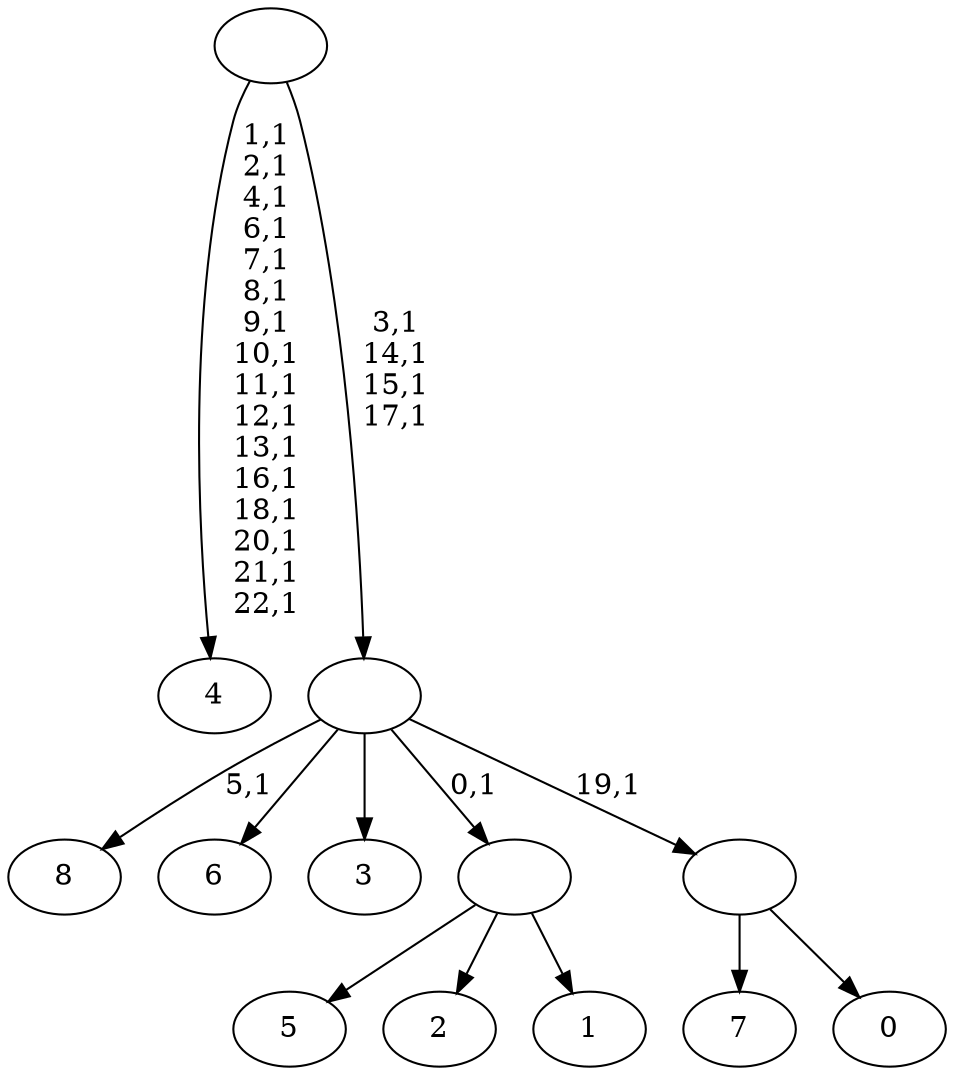 digraph T {
	32 [label="8"]
	30 [label="7"]
	29 [label="6"]
	28 [label="5"]
	27 [label="4"]
	10 [label="3"]
	9 [label="2"]
	8 [label="1"]
	7 [label=""]
	6 [label="0"]
	5 [label=""]
	4 [label=""]
	0 [label=""]
	7 -> 28 [label=""]
	7 -> 9 [label=""]
	7 -> 8 [label=""]
	5 -> 30 [label=""]
	5 -> 6 [label=""]
	4 -> 32 [label="5,1"]
	4 -> 29 [label=""]
	4 -> 10 [label=""]
	4 -> 7 [label="0,1"]
	4 -> 5 [label="19,1"]
	0 -> 4 [label="3,1\n14,1\n15,1\n17,1"]
	0 -> 27 [label="1,1\n2,1\n4,1\n6,1\n7,1\n8,1\n9,1\n10,1\n11,1\n12,1\n13,1\n16,1\n18,1\n20,1\n21,1\n22,1"]
}

